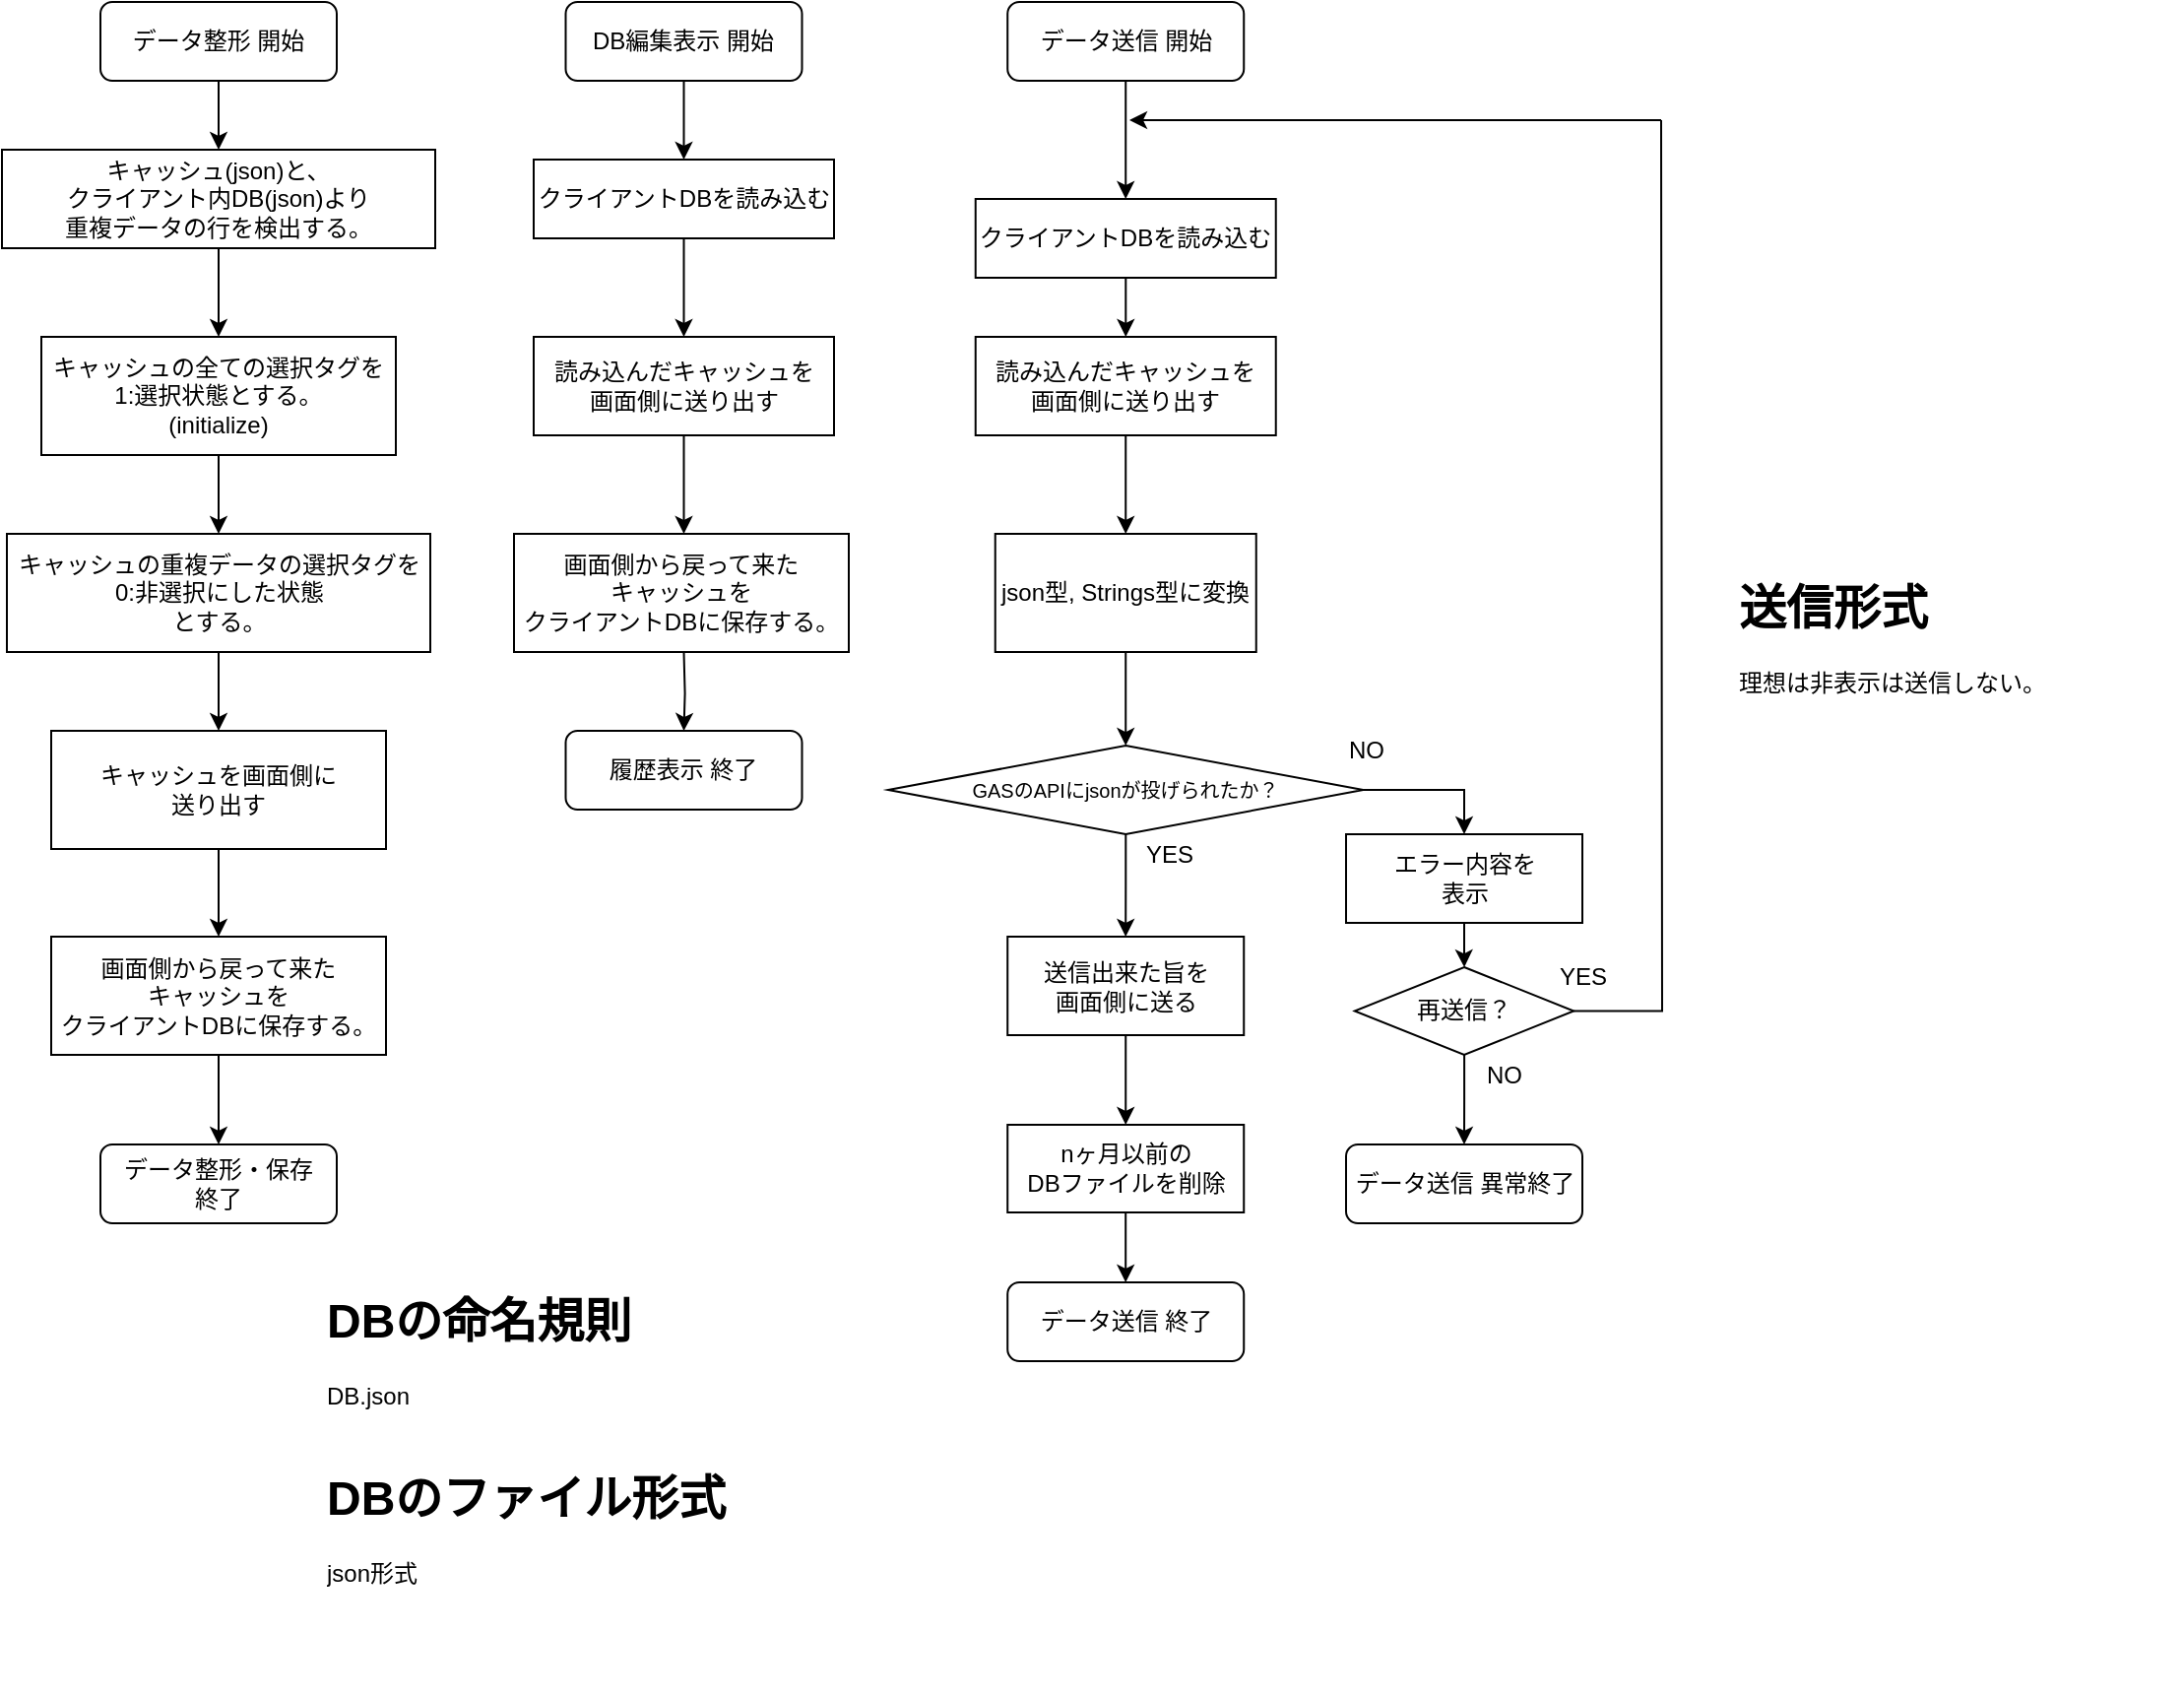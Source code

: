 <mxfile version="13.4.6" type="device"><diagram id="C5RBs43oDa-KdzZeNtuy" name="Page-1"><mxGraphModel dx="1357" dy="626" grid="1" gridSize="10" guides="1" tooltips="1" connect="1" arrows="1" fold="1" page="1" pageScale="1" pageWidth="827" pageHeight="1169" math="0" shadow="0"><root><mxCell id="WIyWlLk6GJQsqaUBKTNV-0"/><mxCell id="WIyWlLk6GJQsqaUBKTNV-1" parent="WIyWlLk6GJQsqaUBKTNV-0"/><mxCell id="WIyWlLk6GJQsqaUBKTNV-3" value="データ整形 開始" style="rounded=1;whiteSpace=wrap;html=1;fontSize=12;glass=0;strokeWidth=1;shadow=0;" parent="WIyWlLk6GJQsqaUBKTNV-1" vertex="1"><mxGeometry x="160" y="80" width="120" height="40" as="geometry"/></mxCell><mxCell id="5JX12lGRw_jTcPGp3xXa-2" value="" style="edgeStyle=orthogonalEdgeStyle;rounded=0;orthogonalLoop=1;jettySize=auto;html=1;" parent="WIyWlLk6GJQsqaUBKTNV-1" source="5JX12lGRw_jTcPGp3xXa-1" target="2" edge="1"><mxGeometry relative="1" as="geometry"/></mxCell><mxCell id="5JX12lGRw_jTcPGp3xXa-1" value="キャッシュ(json)と、&lt;br&gt;クライアント内DB(json)より&lt;br&gt;重複データの行を検出する。" style="rounded=0;whiteSpace=wrap;html=1;" parent="WIyWlLk6GJQsqaUBKTNV-1" vertex="1"><mxGeometry x="110" y="155" width="220" height="50" as="geometry"/></mxCell><mxCell id="5JX12lGRw_jTcPGp3xXa-5" value="" style="edgeStyle=orthogonalEdgeStyle;rounded=0;orthogonalLoop=1;jettySize=auto;html=1;" parent="WIyWlLk6GJQsqaUBKTNV-1" source="2" target="5JX12lGRw_jTcPGp3xXa-4" edge="1"><mxGeometry relative="1" as="geometry"/></mxCell><mxCell id="2" value="キャッシュの全ての選択タグを&lt;br&gt;1:選択状態とする。&lt;br&gt;(initialize)" style="whiteSpace=wrap;html=1;rounded=0;" parent="WIyWlLk6GJQsqaUBKTNV-1" vertex="1"><mxGeometry x="130" y="250" width="180" height="60" as="geometry"/></mxCell><mxCell id="5JX12lGRw_jTcPGp3xXa-3" value="" style="endArrow=classic;html=1;exitX=0.5;exitY=1;exitDx=0;exitDy=0;" parent="WIyWlLk6GJQsqaUBKTNV-1" source="WIyWlLk6GJQsqaUBKTNV-3" target="5JX12lGRw_jTcPGp3xXa-1" edge="1"><mxGeometry width="50" height="50" relative="1" as="geometry"><mxPoint x="320" y="290" as="sourcePoint"/><mxPoint x="370" y="240" as="targetPoint"/></mxGeometry></mxCell><mxCell id="5JX12lGRw_jTcPGp3xXa-7" value="" style="edgeStyle=orthogonalEdgeStyle;rounded=0;orthogonalLoop=1;jettySize=auto;html=1;" parent="WIyWlLk6GJQsqaUBKTNV-1" source="5JX12lGRw_jTcPGp3xXa-4" target="5JX12lGRw_jTcPGp3xXa-6" edge="1"><mxGeometry relative="1" as="geometry"/></mxCell><mxCell id="5JX12lGRw_jTcPGp3xXa-4" value="&lt;span style=&quot;font-family: &amp;#34;helvetica&amp;#34; ; font-size: 12px ; font-style: normal ; font-weight: 400 ; letter-spacing: normal ; text-align: center ; text-indent: 0px ; text-transform: none ; word-spacing: 0px ; display: inline ; float: none&quot;&gt;キャッシュの重複データの選択タグを&lt;/span&gt;&lt;br style=&quot;font-family: &amp;#34;helvetica&amp;#34; ; font-size: 12px ; font-style: normal ; font-weight: 400 ; letter-spacing: normal ; text-align: center ; text-indent: 0px ; text-transform: none ; word-spacing: 0px&quot;&gt;&lt;span style=&quot;font-family: &amp;#34;helvetica&amp;#34; ; font-size: 12px ; font-style: normal ; font-weight: 400 ; letter-spacing: normal ; text-align: center ; text-indent: 0px ; text-transform: none ; word-spacing: 0px ; display: inline ; float: none&quot;&gt;0:非選択にした状態&lt;/span&gt;&lt;br&gt;とする。" style="whiteSpace=wrap;html=1;rounded=0;" parent="WIyWlLk6GJQsqaUBKTNV-1" vertex="1"><mxGeometry x="112.5" y="350" width="215" height="60" as="geometry"/></mxCell><mxCell id="5JX12lGRw_jTcPGp3xXa-10" value="" style="edgeStyle=orthogonalEdgeStyle;rounded=0;orthogonalLoop=1;jettySize=auto;html=1;" parent="WIyWlLk6GJQsqaUBKTNV-1" source="5JX12lGRw_jTcPGp3xXa-6" target="5JX12lGRw_jTcPGp3xXa-9" edge="1"><mxGeometry relative="1" as="geometry"/></mxCell><mxCell id="5JX12lGRw_jTcPGp3xXa-6" value="キャッシュを画面側に&lt;br&gt;送り出す" style="whiteSpace=wrap;html=1;rounded=0;" parent="WIyWlLk6GJQsqaUBKTNV-1" vertex="1"><mxGeometry x="135" y="450" width="170" height="60" as="geometry"/></mxCell><mxCell id="5JX12lGRw_jTcPGp3xXa-19" style="edgeStyle=orthogonalEdgeStyle;rounded=0;orthogonalLoop=1;jettySize=auto;html=1;entryX=0.5;entryY=0;entryDx=0;entryDy=0;" parent="WIyWlLk6GJQsqaUBKTNV-1" source="5JX12lGRw_jTcPGp3xXa-9" target="5JX12lGRw_jTcPGp3xXa-16" edge="1"><mxGeometry relative="1" as="geometry"/></mxCell><mxCell id="5JX12lGRw_jTcPGp3xXa-9" value="画面側から戻って来た&lt;br&gt;キャッシュを&lt;br&gt;クライアントDBに保存する。" style="whiteSpace=wrap;html=1;rounded=0;" parent="WIyWlLk6GJQsqaUBKTNV-1" vertex="1"><mxGeometry x="135" y="554.5" width="170" height="60" as="geometry"/></mxCell><mxCell id="5JX12lGRw_jTcPGp3xXa-16" value="データ整形・保存&lt;br&gt;終了" style="rounded=1;whiteSpace=wrap;html=1;" parent="WIyWlLk6GJQsqaUBKTNV-1" vertex="1"><mxGeometry x="160" y="660" width="120" height="40" as="geometry"/></mxCell><mxCell id="5JX12lGRw_jTcPGp3xXa-39" style="edgeStyle=orthogonalEdgeStyle;rounded=0;orthogonalLoop=1;jettySize=auto;html=1;entryX=0.5;entryY=0;entryDx=0;entryDy=0;" parent="WIyWlLk6GJQsqaUBKTNV-1" source="5JX12lGRw_jTcPGp3xXa-20" target="5JX12lGRw_jTcPGp3xXa-37" edge="1"><mxGeometry relative="1" as="geometry"/></mxCell><mxCell id="5JX12lGRw_jTcPGp3xXa-20" value="データ送信 開始" style="rounded=1;whiteSpace=wrap;html=1;fontSize=12;glass=0;strokeWidth=1;shadow=0;" parent="WIyWlLk6GJQsqaUBKTNV-1" vertex="1"><mxGeometry x="620.62" y="80" width="120" height="40" as="geometry"/></mxCell><mxCell id="5JX12lGRw_jTcPGp3xXa-32" value="データ送信 終了" style="rounded=1;whiteSpace=wrap;html=1;" parent="WIyWlLk6GJQsqaUBKTNV-1" vertex="1"><mxGeometry x="620.62" y="730" width="120" height="40" as="geometry"/></mxCell><mxCell id="5JX12lGRw_jTcPGp3xXa-43" value="" style="edgeStyle=orthogonalEdgeStyle;rounded=0;orthogonalLoop=1;jettySize=auto;html=1;" parent="WIyWlLk6GJQsqaUBKTNV-1" source="5JX12lGRw_jTcPGp3xXa-37" target="5JX12lGRw_jTcPGp3xXa-42" edge="1"><mxGeometry relative="1" as="geometry"/></mxCell><mxCell id="5JX12lGRw_jTcPGp3xXa-37" value="クライアントDBを読み込む" style="rounded=0;whiteSpace=wrap;html=1;" parent="WIyWlLk6GJQsqaUBKTNV-1" vertex="1"><mxGeometry x="604.37" y="180" width="152.5" height="40" as="geometry"/></mxCell><mxCell id="5JX12lGRw_jTcPGp3xXa-48" style="edgeStyle=orthogonalEdgeStyle;rounded=0;orthogonalLoop=1;jettySize=auto;html=1;" parent="WIyWlLk6GJQsqaUBKTNV-1" source="5JX12lGRw_jTcPGp3xXa-42" target="5JX12lGRw_jTcPGp3xXa-47" edge="1"><mxGeometry relative="1" as="geometry"/></mxCell><mxCell id="5JX12lGRw_jTcPGp3xXa-42" value="読み込んだキャッシュを&lt;br&gt;画面側に送り出す" style="rounded=0;whiteSpace=wrap;html=1;" parent="WIyWlLk6GJQsqaUBKTNV-1" vertex="1"><mxGeometry x="604.37" y="250" width="152.5" height="50" as="geometry"/></mxCell><mxCell id="5JX12lGRw_jTcPGp3xXa-52" value="" style="edgeStyle=orthogonalEdgeStyle;rounded=0;orthogonalLoop=1;jettySize=auto;html=1;" parent="WIyWlLk6GJQsqaUBKTNV-1" source="5JX12lGRw_jTcPGp3xXa-46" target="5JX12lGRw_jTcPGp3xXa-51" edge="1"><mxGeometry relative="1" as="geometry"/></mxCell><mxCell id="D_nGw1hrLUQtoFv7DLOx-9" style="edgeStyle=orthogonalEdgeStyle;rounded=0;orthogonalLoop=1;jettySize=auto;html=1;exitX=1;exitY=0.5;exitDx=0;exitDy=0;entryX=0.5;entryY=0;entryDx=0;entryDy=0;endArrow=classic;endFill=1;" parent="WIyWlLk6GJQsqaUBKTNV-1" source="5JX12lGRw_jTcPGp3xXa-46" target="5JX12lGRw_jTcPGp3xXa-55" edge="1"><mxGeometry relative="1" as="geometry"/></mxCell><mxCell id="5JX12lGRw_jTcPGp3xXa-46" value="&lt;font style=&quot;font-size: 10px&quot;&gt;GASのAPIにjsonが投げられたか？&lt;/font&gt;" style="rhombus;whiteSpace=wrap;html=1;" parent="WIyWlLk6GJQsqaUBKTNV-1" vertex="1"><mxGeometry x="560" y="457.5" width="241.25" height="45" as="geometry"/></mxCell><mxCell id="5JX12lGRw_jTcPGp3xXa-49" style="edgeStyle=orthogonalEdgeStyle;rounded=0;orthogonalLoop=1;jettySize=auto;html=1;" parent="WIyWlLk6GJQsqaUBKTNV-1" source="5JX12lGRw_jTcPGp3xXa-47" target="5JX12lGRw_jTcPGp3xXa-46" edge="1"><mxGeometry relative="1" as="geometry"/></mxCell><mxCell id="5JX12lGRw_jTcPGp3xXa-47" value="json型, Strings型に変換" style="whiteSpace=wrap;html=1;" parent="WIyWlLk6GJQsqaUBKTNV-1" vertex="1"><mxGeometry x="614.37" y="350" width="132.5" height="60" as="geometry"/></mxCell><mxCell id="HDzcWsb20tWX7OVyuz74-33" value="" style="edgeStyle=orthogonalEdgeStyle;rounded=0;orthogonalLoop=1;jettySize=auto;html=1;" parent="WIyWlLk6GJQsqaUBKTNV-1" source="5JX12lGRw_jTcPGp3xXa-51" target="HDzcWsb20tWX7OVyuz74-32" edge="1"><mxGeometry relative="1" as="geometry"/></mxCell><mxCell id="5JX12lGRw_jTcPGp3xXa-51" value="送信出来た旨を&lt;br&gt;画面側に送る" style="whiteSpace=wrap;html=1;" parent="WIyWlLk6GJQsqaUBKTNV-1" vertex="1"><mxGeometry x="620.62" y="554.5" width="120" height="50" as="geometry"/></mxCell><mxCell id="5JX12lGRw_jTcPGp3xXa-54" value="データ送信 異常終了" style="rounded=1;whiteSpace=wrap;html=1;" parent="WIyWlLk6GJQsqaUBKTNV-1" vertex="1"><mxGeometry x="792.5" y="660" width="120" height="40" as="geometry"/></mxCell><mxCell id="5JX12lGRw_jTcPGp3xXa-57" value="" style="edgeStyle=orthogonalEdgeStyle;rounded=0;orthogonalLoop=1;jettySize=auto;html=1;" parent="WIyWlLk6GJQsqaUBKTNV-1" source="5JX12lGRw_jTcPGp3xXa-55" target="5JX12lGRw_jTcPGp3xXa-56" edge="1"><mxGeometry relative="1" as="geometry"/></mxCell><mxCell id="5JX12lGRw_jTcPGp3xXa-55" value="エラー内容を&lt;br&gt;表示" style="rounded=0;whiteSpace=wrap;html=1;" parent="WIyWlLk6GJQsqaUBKTNV-1" vertex="1"><mxGeometry x="792.5" y="502.5" width="120" height="45" as="geometry"/></mxCell><mxCell id="5JX12lGRw_jTcPGp3xXa-58" style="edgeStyle=orthogonalEdgeStyle;rounded=0;orthogonalLoop=1;jettySize=auto;html=1;" parent="WIyWlLk6GJQsqaUBKTNV-1" source="5JX12lGRw_jTcPGp3xXa-56" target="5JX12lGRw_jTcPGp3xXa-54" edge="1"><mxGeometry relative="1" as="geometry"/></mxCell><mxCell id="D_nGw1hrLUQtoFv7DLOx-3" style="edgeStyle=orthogonalEdgeStyle;rounded=0;orthogonalLoop=1;jettySize=auto;html=1;endArrow=none;endFill=0;" parent="WIyWlLk6GJQsqaUBKTNV-1" source="5JX12lGRw_jTcPGp3xXa-56" edge="1"><mxGeometry relative="1" as="geometry"><mxPoint x="952.5" y="140" as="targetPoint"/></mxGeometry></mxCell><mxCell id="5JX12lGRw_jTcPGp3xXa-56" value="再送信？" style="rhombus;whiteSpace=wrap;html=1;rounded=0;" parent="WIyWlLk6GJQsqaUBKTNV-1" vertex="1"><mxGeometry x="796.88" y="570" width="111.25" height="44.5" as="geometry"/></mxCell><mxCell id="D_nGw1hrLUQtoFv7DLOx-5" value="" style="endArrow=classic;html=1;" parent="WIyWlLk6GJQsqaUBKTNV-1" edge="1"><mxGeometry width="50" height="50" relative="1" as="geometry"><mxPoint x="952.5" y="140" as="sourcePoint"/><mxPoint x="682.5" y="140" as="targetPoint"/></mxGeometry></mxCell><mxCell id="HDzcWsb20tWX7OVyuz74-2" value="YES" style="text;html=1;strokeColor=none;fillColor=none;align=center;verticalAlign=middle;whiteSpace=wrap;rounded=0;" parent="WIyWlLk6GJQsqaUBKTNV-1" vertex="1"><mxGeometry x="682.5" y="502.5" width="40" height="20" as="geometry"/></mxCell><mxCell id="HDzcWsb20tWX7OVyuz74-3" value="NO" style="text;html=1;strokeColor=none;fillColor=none;align=center;verticalAlign=middle;whiteSpace=wrap;rounded=0;" parent="WIyWlLk6GJQsqaUBKTNV-1" vertex="1"><mxGeometry x="782.5" y="450" width="40" height="20" as="geometry"/></mxCell><mxCell id="HDzcWsb20tWX7OVyuz74-4" value="YES" style="text;html=1;strokeColor=none;fillColor=none;align=center;verticalAlign=middle;whiteSpace=wrap;rounded=0;" parent="WIyWlLk6GJQsqaUBKTNV-1" vertex="1"><mxGeometry x="892.5" y="565" width="40" height="20" as="geometry"/></mxCell><mxCell id="HDzcWsb20tWX7OVyuz74-5" value="NO" style="text;html=1;strokeColor=none;fillColor=none;align=center;verticalAlign=middle;whiteSpace=wrap;rounded=0;" parent="WIyWlLk6GJQsqaUBKTNV-1" vertex="1"><mxGeometry x="852.5" y="614.5" width="40" height="20" as="geometry"/></mxCell><mxCell id="HDzcWsb20tWX7OVyuz74-19" style="edgeStyle=orthogonalEdgeStyle;rounded=0;orthogonalLoop=1;jettySize=auto;html=1;entryX=0.5;entryY=0;entryDx=0;entryDy=0;" parent="WIyWlLk6GJQsqaUBKTNV-1" source="HDzcWsb20tWX7OVyuz74-20" target="HDzcWsb20tWX7OVyuz74-22" edge="1"><mxGeometry relative="1" as="geometry"/></mxCell><mxCell id="HDzcWsb20tWX7OVyuz74-20" value="DB編集表示 開始" style="rounded=1;whiteSpace=wrap;html=1;fontSize=12;glass=0;strokeWidth=1;shadow=0;" parent="WIyWlLk6GJQsqaUBKTNV-1" vertex="1"><mxGeometry x="396.25" y="80" width="120" height="40" as="geometry"/></mxCell><mxCell id="HDzcWsb20tWX7OVyuz74-21" value="" style="edgeStyle=orthogonalEdgeStyle;rounded=0;orthogonalLoop=1;jettySize=auto;html=1;" parent="WIyWlLk6GJQsqaUBKTNV-1" source="HDzcWsb20tWX7OVyuz74-22" target="HDzcWsb20tWX7OVyuz74-24" edge="1"><mxGeometry relative="1" as="geometry"/></mxCell><mxCell id="HDzcWsb20tWX7OVyuz74-22" value="クライアントDBを読み込む" style="rounded=0;whiteSpace=wrap;html=1;" parent="WIyWlLk6GJQsqaUBKTNV-1" vertex="1"><mxGeometry x="380" y="160" width="152.5" height="40" as="geometry"/></mxCell><mxCell id="HDzcWsb20tWX7OVyuz74-29" style="edgeStyle=orthogonalEdgeStyle;rounded=0;orthogonalLoop=1;jettySize=auto;html=1;entryX=0.5;entryY=0;entryDx=0;entryDy=0;" parent="WIyWlLk6GJQsqaUBKTNV-1" source="HDzcWsb20tWX7OVyuz74-24" edge="1"><mxGeometry relative="1" as="geometry"><mxPoint x="456.25" y="350" as="targetPoint"/></mxGeometry></mxCell><mxCell id="HDzcWsb20tWX7OVyuz74-24" value="読み込んだキャッシュを&lt;br&gt;画面側に送り出す" style="rounded=0;whiteSpace=wrap;html=1;" parent="WIyWlLk6GJQsqaUBKTNV-1" vertex="1"><mxGeometry x="380" y="250" width="152.5" height="50" as="geometry"/></mxCell><mxCell id="HDzcWsb20tWX7OVyuz74-25" value="履歴表示 終了" style="rounded=1;whiteSpace=wrap;html=1;" parent="WIyWlLk6GJQsqaUBKTNV-1" vertex="1"><mxGeometry x="396.25" y="450" width="120" height="40" as="geometry"/></mxCell><mxCell id="HDzcWsb20tWX7OVyuz74-30" style="edgeStyle=orthogonalEdgeStyle;rounded=0;orthogonalLoop=1;jettySize=auto;html=1;entryX=0.5;entryY=0;entryDx=0;entryDy=0;" parent="WIyWlLk6GJQsqaUBKTNV-1" target="HDzcWsb20tWX7OVyuz74-25" edge="1"><mxGeometry relative="1" as="geometry"><mxPoint x="456.25" y="410" as="sourcePoint"/></mxGeometry></mxCell><mxCell id="HDzcWsb20tWX7OVyuz74-28" value="画面側から戻って来た&lt;br&gt;キャッシュを&lt;br&gt;クライアントDBに保存する。" style="whiteSpace=wrap;html=1;rounded=0;" parent="WIyWlLk6GJQsqaUBKTNV-1" vertex="1"><mxGeometry x="370" y="350" width="170" height="60" as="geometry"/></mxCell><mxCell id="HDzcWsb20tWX7OVyuz74-34" style="edgeStyle=orthogonalEdgeStyle;rounded=0;orthogonalLoop=1;jettySize=auto;html=1;" parent="WIyWlLk6GJQsqaUBKTNV-1" source="HDzcWsb20tWX7OVyuz74-32" target="5JX12lGRw_jTcPGp3xXa-32" edge="1"><mxGeometry relative="1" as="geometry"/></mxCell><mxCell id="HDzcWsb20tWX7OVyuz74-32" value="nヶ月以前の&lt;br&gt;DBファイルを削除" style="whiteSpace=wrap;html=1;" parent="WIyWlLk6GJQsqaUBKTNV-1" vertex="1"><mxGeometry x="620.62" y="650" width="120" height="44.5" as="geometry"/></mxCell><mxCell id="37tQ1elWIZ3Hhhd0vk3_-21" value="&lt;h1&gt;DBの命名規則&lt;/h1&gt;&lt;p&gt;DB.json&lt;/p&gt;&lt;p&gt;&lt;br&gt;&lt;/p&gt;&lt;p&gt;&lt;br&gt;&lt;/p&gt;" style="text;html=1;strokeColor=none;fillColor=none;spacing=5;spacingTop=-20;whiteSpace=wrap;overflow=hidden;rounded=0;" vertex="1" parent="WIyWlLk6GJQsqaUBKTNV-1"><mxGeometry x="270" y="730" width="190" height="80" as="geometry"/></mxCell><mxCell id="37tQ1elWIZ3Hhhd0vk3_-22" value="&lt;h1&gt;DBのファイル形式&lt;/h1&gt;&lt;p&gt;json形式&lt;/p&gt;" style="text;html=1;strokeColor=none;fillColor=none;spacing=5;spacingTop=-20;whiteSpace=wrap;overflow=hidden;rounded=0;" vertex="1" parent="WIyWlLk6GJQsqaUBKTNV-1"><mxGeometry x="270" y="820" width="230" height="120" as="geometry"/></mxCell><mxCell id="37tQ1elWIZ3Hhhd0vk3_-24" value="&lt;h1&gt;送信形式&lt;/h1&gt;&lt;p&gt;理想は非表示は送信しない。&lt;/p&gt;" style="text;html=1;strokeColor=none;fillColor=none;spacing=5;spacingTop=-20;whiteSpace=wrap;overflow=hidden;rounded=0;" vertex="1" parent="WIyWlLk6GJQsqaUBKTNV-1"><mxGeometry x="987" y="368" width="230" height="120" as="geometry"/></mxCell></root></mxGraphModel></diagram></mxfile>